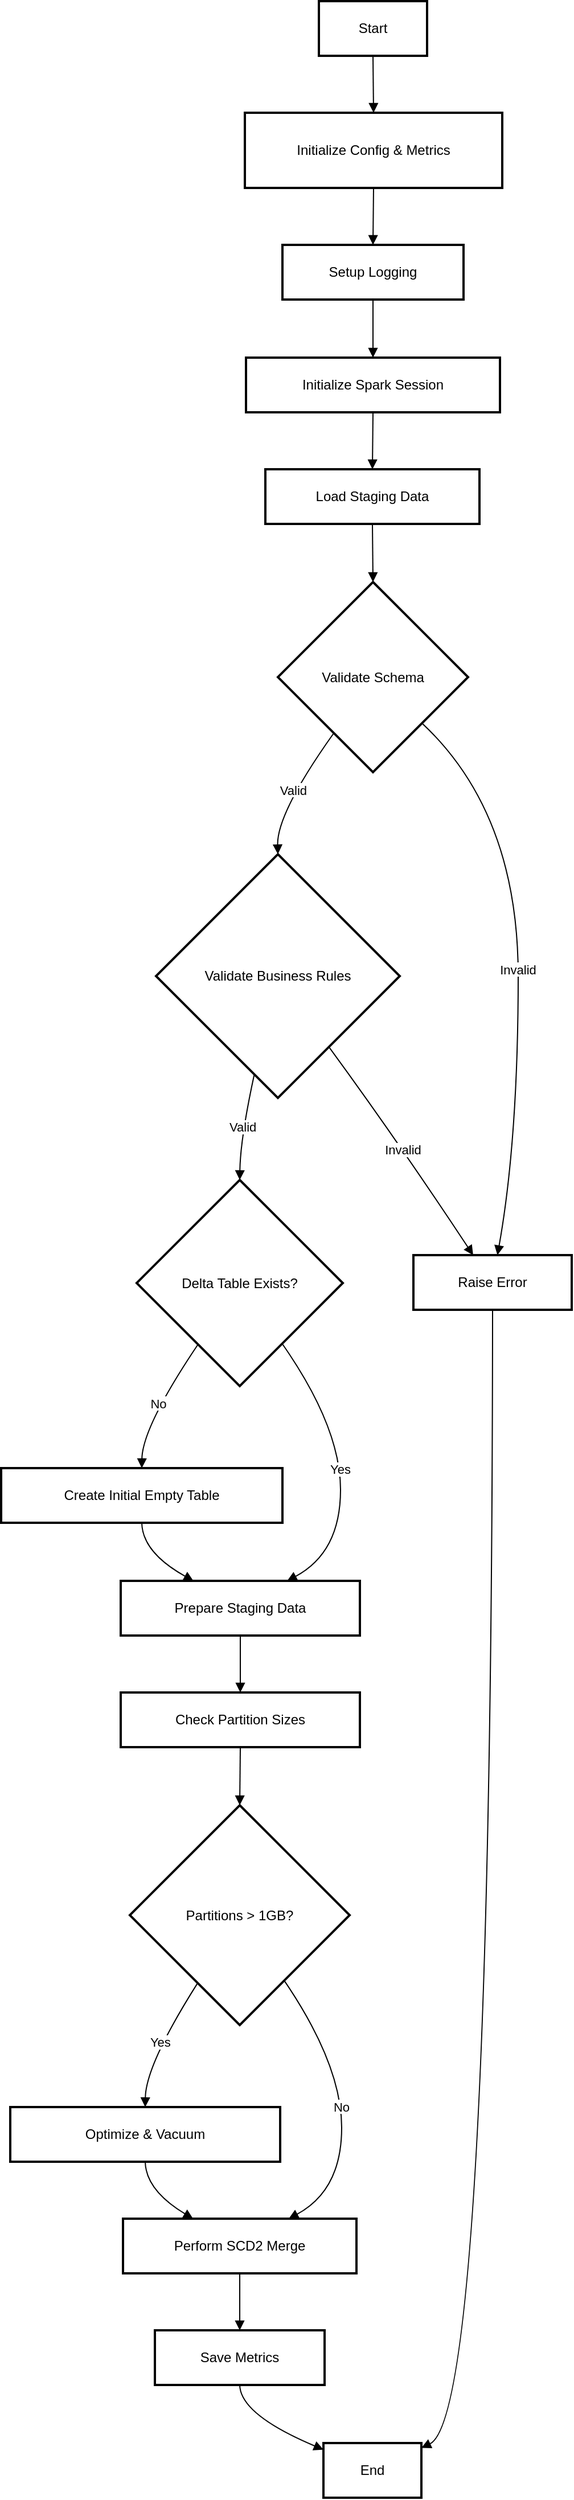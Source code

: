 <mxfile version="25.0.2">
  <diagram name="Page-1" id="Z7f27trqXRZ5ourAlEjH">
    <mxGraphModel dx="1290" dy="621" grid="1" gridSize="10" guides="1" tooltips="1" connect="1" arrows="1" fold="1" page="1" pageScale="1" pageWidth="850" pageHeight="1100" math="0" shadow="0">
      <root>
        <mxCell id="0" />
        <mxCell id="1" parent="0" />
        <mxCell id="UlrvnKV9hNvYfJdwZWGm-2" value="Start" style="whiteSpace=wrap;strokeWidth=2;" vertex="1" parent="1">
          <mxGeometry x="299" y="30" width="95" height="48" as="geometry" />
        </mxCell>
        <mxCell id="UlrvnKV9hNvYfJdwZWGm-3" value="Initialize Config &amp; Metrics" style="whiteSpace=wrap;strokeWidth=2;" vertex="1" parent="1">
          <mxGeometry x="234" y="128" width="226" height="66" as="geometry" />
        </mxCell>
        <mxCell id="UlrvnKV9hNvYfJdwZWGm-4" value="Setup Logging" style="whiteSpace=wrap;strokeWidth=2;" vertex="1" parent="1">
          <mxGeometry x="267" y="244" width="159" height="48" as="geometry" />
        </mxCell>
        <mxCell id="UlrvnKV9hNvYfJdwZWGm-5" value="Initialize Spark Session" style="whiteSpace=wrap;strokeWidth=2;" vertex="1" parent="1">
          <mxGeometry x="235" y="343" width="223" height="48" as="geometry" />
        </mxCell>
        <mxCell id="UlrvnKV9hNvYfJdwZWGm-6" value="Load Staging Data" style="whiteSpace=wrap;strokeWidth=2;" vertex="1" parent="1">
          <mxGeometry x="252" y="441" width="188" height="48" as="geometry" />
        </mxCell>
        <mxCell id="UlrvnKV9hNvYfJdwZWGm-7" value="Validate Schema" style="rhombus;strokeWidth=2;whiteSpace=wrap;" vertex="1" parent="1">
          <mxGeometry x="263" y="540" width="167" height="167" as="geometry" />
        </mxCell>
        <mxCell id="UlrvnKV9hNvYfJdwZWGm-8" value="Validate Business Rules" style="rhombus;strokeWidth=2;whiteSpace=wrap;" vertex="1" parent="1">
          <mxGeometry x="156" y="779" width="214" height="214" as="geometry" />
        </mxCell>
        <mxCell id="UlrvnKV9hNvYfJdwZWGm-9" value="Raise Error" style="whiteSpace=wrap;strokeWidth=2;" vertex="1" parent="1">
          <mxGeometry x="382" y="1131" width="139" height="48" as="geometry" />
        </mxCell>
        <mxCell id="UlrvnKV9hNvYfJdwZWGm-10" value="Delta Table Exists?" style="rhombus;strokeWidth=2;whiteSpace=wrap;" vertex="1" parent="1">
          <mxGeometry x="139" y="1065" width="181" height="181" as="geometry" />
        </mxCell>
        <mxCell id="UlrvnKV9hNvYfJdwZWGm-11" value="Create Initial Empty Table" style="whiteSpace=wrap;strokeWidth=2;" vertex="1" parent="1">
          <mxGeometry x="20" y="1318" width="247" height="48" as="geometry" />
        </mxCell>
        <mxCell id="UlrvnKV9hNvYfJdwZWGm-12" value="Prepare Staging Data" style="whiteSpace=wrap;strokeWidth=2;" vertex="1" parent="1">
          <mxGeometry x="125" y="1417" width="210" height="48" as="geometry" />
        </mxCell>
        <mxCell id="UlrvnKV9hNvYfJdwZWGm-13" value="Check Partition Sizes" style="whiteSpace=wrap;strokeWidth=2;" vertex="1" parent="1">
          <mxGeometry x="125" y="1515" width="210" height="48" as="geometry" />
        </mxCell>
        <mxCell id="UlrvnKV9hNvYfJdwZWGm-14" value="Partitions &gt; 1GB?" style="rhombus;strokeWidth=2;whiteSpace=wrap;" vertex="1" parent="1">
          <mxGeometry x="133" y="1614" width="193" height="193" as="geometry" />
        </mxCell>
        <mxCell id="UlrvnKV9hNvYfJdwZWGm-15" value="Optimize &amp; Vacuum" style="whiteSpace=wrap;strokeWidth=2;" vertex="1" parent="1">
          <mxGeometry x="28" y="1879" width="237" height="48" as="geometry" />
        </mxCell>
        <mxCell id="UlrvnKV9hNvYfJdwZWGm-16" value="Perform SCD2 Merge" style="whiteSpace=wrap;strokeWidth=2;" vertex="1" parent="1">
          <mxGeometry x="127" y="1977" width="205" height="48" as="geometry" />
        </mxCell>
        <mxCell id="UlrvnKV9hNvYfJdwZWGm-17" value="Save Metrics" style="whiteSpace=wrap;strokeWidth=2;" vertex="1" parent="1">
          <mxGeometry x="155" y="2075" width="149" height="48" as="geometry" />
        </mxCell>
        <mxCell id="UlrvnKV9hNvYfJdwZWGm-18" value="End" style="whiteSpace=wrap;strokeWidth=2;" vertex="1" parent="1">
          <mxGeometry x="303" y="2174" width="86" height="48" as="geometry" />
        </mxCell>
        <mxCell id="UlrvnKV9hNvYfJdwZWGm-19" value="" style="curved=1;startArrow=none;endArrow=block;exitX=0.5;exitY=1.01;entryX=0.5;entryY=0.01;rounded=0;" edge="1" parent="1" source="UlrvnKV9hNvYfJdwZWGm-2" target="UlrvnKV9hNvYfJdwZWGm-3">
          <mxGeometry relative="1" as="geometry">
            <Array as="points" />
          </mxGeometry>
        </mxCell>
        <mxCell id="UlrvnKV9hNvYfJdwZWGm-20" value="" style="curved=1;startArrow=none;endArrow=block;exitX=0.5;exitY=1.01;entryX=0.5;entryY=0.01;rounded=0;" edge="1" parent="1" source="UlrvnKV9hNvYfJdwZWGm-3" target="UlrvnKV9hNvYfJdwZWGm-4">
          <mxGeometry relative="1" as="geometry">
            <Array as="points" />
          </mxGeometry>
        </mxCell>
        <mxCell id="UlrvnKV9hNvYfJdwZWGm-21" value="" style="curved=1;startArrow=none;endArrow=block;exitX=0.5;exitY=1.02;entryX=0.5;entryY=0;rounded=0;" edge="1" parent="1" source="UlrvnKV9hNvYfJdwZWGm-4" target="UlrvnKV9hNvYfJdwZWGm-5">
          <mxGeometry relative="1" as="geometry">
            <Array as="points" />
          </mxGeometry>
        </mxCell>
        <mxCell id="UlrvnKV9hNvYfJdwZWGm-22" value="" style="curved=1;startArrow=none;endArrow=block;exitX=0.5;exitY=1;entryX=0.5;entryY=0;rounded=0;" edge="1" parent="1" source="UlrvnKV9hNvYfJdwZWGm-5" target="UlrvnKV9hNvYfJdwZWGm-6">
          <mxGeometry relative="1" as="geometry">
            <Array as="points" />
          </mxGeometry>
        </mxCell>
        <mxCell id="UlrvnKV9hNvYfJdwZWGm-23" value="" style="curved=1;startArrow=none;endArrow=block;exitX=0.5;exitY=1.01;entryX=0.5;entryY=0;rounded=0;" edge="1" parent="1" source="UlrvnKV9hNvYfJdwZWGm-6" target="UlrvnKV9hNvYfJdwZWGm-7">
          <mxGeometry relative="1" as="geometry">
            <Array as="points" />
          </mxGeometry>
        </mxCell>
        <mxCell id="UlrvnKV9hNvYfJdwZWGm-24" value="Valid" style="curved=1;startArrow=none;endArrow=block;exitX=0.15;exitY=1;entryX=0.5;entryY=0;rounded=0;" edge="1" parent="1" source="UlrvnKV9hNvYfJdwZWGm-7" target="UlrvnKV9hNvYfJdwZWGm-8">
          <mxGeometry relative="1" as="geometry">
            <Array as="points">
              <mxPoint x="262" y="743" />
            </Array>
          </mxGeometry>
        </mxCell>
        <mxCell id="UlrvnKV9hNvYfJdwZWGm-25" value="Invalid" style="curved=1;startArrow=none;endArrow=block;exitX=1;exitY=0.97;entryX=0.53;entryY=0.01;rounded=0;" edge="1" parent="1" source="UlrvnKV9hNvYfJdwZWGm-7" target="UlrvnKV9hNvYfJdwZWGm-9">
          <mxGeometry relative="1" as="geometry">
            <Array as="points">
              <mxPoint x="474" y="743" />
              <mxPoint x="474" y="1029" />
            </Array>
          </mxGeometry>
        </mxCell>
        <mxCell id="UlrvnKV9hNvYfJdwZWGm-26" value="Valid" style="curved=1;startArrow=none;endArrow=block;exitX=0.38;exitY=1;entryX=0.5;entryY=0;rounded=0;" edge="1" parent="1" source="UlrvnKV9hNvYfJdwZWGm-8" target="UlrvnKV9hNvYfJdwZWGm-10">
          <mxGeometry relative="1" as="geometry">
            <Array as="points">
              <mxPoint x="230" y="1029" />
            </Array>
          </mxGeometry>
        </mxCell>
        <mxCell id="UlrvnKV9hNvYfJdwZWGm-27" value="Invalid" style="curved=1;startArrow=none;endArrow=block;exitX=0.86;exitY=1;entryX=0.38;entryY=0.01;rounded=0;" edge="1" parent="1" source="UlrvnKV9hNvYfJdwZWGm-8" target="UlrvnKV9hNvYfJdwZWGm-9">
          <mxGeometry relative="1" as="geometry">
            <Array as="points">
              <mxPoint x="367" y="1029" />
            </Array>
          </mxGeometry>
        </mxCell>
        <mxCell id="UlrvnKV9hNvYfJdwZWGm-28" value="No" style="curved=1;startArrow=none;endArrow=block;exitX=0.16;exitY=1;entryX=0.5;entryY=0.01;rounded=0;" edge="1" parent="1" source="UlrvnKV9hNvYfJdwZWGm-10" target="UlrvnKV9hNvYfJdwZWGm-11">
          <mxGeometry relative="1" as="geometry">
            <Array as="points">
              <mxPoint x="144" y="1282" />
            </Array>
          </mxGeometry>
        </mxCell>
        <mxCell id="UlrvnKV9hNvYfJdwZWGm-29" value="Yes" style="curved=1;startArrow=none;endArrow=block;exitX=0.85;exitY=1;entryX=0.7;entryY=-0.01;rounded=0;" edge="1" parent="1" source="UlrvnKV9hNvYfJdwZWGm-10" target="UlrvnKV9hNvYfJdwZWGm-12">
          <mxGeometry relative="1" as="geometry">
            <Array as="points">
              <mxPoint x="318" y="1282" />
              <mxPoint x="318" y="1392" />
            </Array>
          </mxGeometry>
        </mxCell>
        <mxCell id="UlrvnKV9hNvYfJdwZWGm-30" value="" style="curved=1;startArrow=none;endArrow=block;exitX=0.5;exitY=1.02;entryX=0.3;entryY=-0.01;rounded=0;" edge="1" parent="1" source="UlrvnKV9hNvYfJdwZWGm-11" target="UlrvnKV9hNvYfJdwZWGm-12">
          <mxGeometry relative="1" as="geometry">
            <Array as="points">
              <mxPoint x="144" y="1392" />
            </Array>
          </mxGeometry>
        </mxCell>
        <mxCell id="UlrvnKV9hNvYfJdwZWGm-31" value="" style="curved=1;startArrow=none;endArrow=block;exitX=0.5;exitY=1;entryX=0.5;entryY=0;rounded=0;" edge="1" parent="1" source="UlrvnKV9hNvYfJdwZWGm-12" target="UlrvnKV9hNvYfJdwZWGm-13">
          <mxGeometry relative="1" as="geometry">
            <Array as="points" />
          </mxGeometry>
        </mxCell>
        <mxCell id="UlrvnKV9hNvYfJdwZWGm-32" value="" style="curved=1;startArrow=none;endArrow=block;exitX=0.5;exitY=1.01;entryX=0.5;entryY=0;rounded=0;" edge="1" parent="1" source="UlrvnKV9hNvYfJdwZWGm-13" target="UlrvnKV9hNvYfJdwZWGm-14">
          <mxGeometry relative="1" as="geometry">
            <Array as="points" />
          </mxGeometry>
        </mxCell>
        <mxCell id="UlrvnKV9hNvYfJdwZWGm-33" value="Yes" style="curved=1;startArrow=none;endArrow=block;exitX=0.19;exitY=1;entryX=0.5;entryY=-0.01;rounded=0;" edge="1" parent="1" source="UlrvnKV9hNvYfJdwZWGm-14" target="UlrvnKV9hNvYfJdwZWGm-15">
          <mxGeometry relative="1" as="geometry">
            <Array as="points">
              <mxPoint x="147" y="1842" />
            </Array>
          </mxGeometry>
        </mxCell>
        <mxCell id="UlrvnKV9hNvYfJdwZWGm-34" value="No" style="curved=1;startArrow=none;endArrow=block;exitX=0.84;exitY=1;entryX=0.71;entryY=0;rounded=0;" edge="1" parent="1" source="UlrvnKV9hNvYfJdwZWGm-14" target="UlrvnKV9hNvYfJdwZWGm-16">
          <mxGeometry relative="1" as="geometry">
            <Array as="points">
              <mxPoint x="319" y="1842" />
              <mxPoint x="319" y="1952" />
            </Array>
          </mxGeometry>
        </mxCell>
        <mxCell id="UlrvnKV9hNvYfJdwZWGm-35" value="" style="curved=1;startArrow=none;endArrow=block;exitX=0.5;exitY=1;entryX=0.3;entryY=0;rounded=0;" edge="1" parent="1" source="UlrvnKV9hNvYfJdwZWGm-15" target="UlrvnKV9hNvYfJdwZWGm-16">
          <mxGeometry relative="1" as="geometry">
            <Array as="points">
              <mxPoint x="147" y="1952" />
            </Array>
          </mxGeometry>
        </mxCell>
        <mxCell id="UlrvnKV9hNvYfJdwZWGm-36" value="" style="curved=1;startArrow=none;endArrow=block;exitX=0.5;exitY=1.01;entryX=0.5;entryY=0.01;rounded=0;" edge="1" parent="1" source="UlrvnKV9hNvYfJdwZWGm-16" target="UlrvnKV9hNvYfJdwZWGm-17">
          <mxGeometry relative="1" as="geometry">
            <Array as="points" />
          </mxGeometry>
        </mxCell>
        <mxCell id="UlrvnKV9hNvYfJdwZWGm-37" value="" style="curved=1;startArrow=none;endArrow=block;exitX=0.5;exitY=1.02;entryX=0;entryY=0.12;rounded=0;" edge="1" parent="1" source="UlrvnKV9hNvYfJdwZWGm-17" target="UlrvnKV9hNvYfJdwZWGm-18">
          <mxGeometry relative="1" as="geometry">
            <Array as="points">
              <mxPoint x="230" y="2149" />
            </Array>
          </mxGeometry>
        </mxCell>
        <mxCell id="UlrvnKV9hNvYfJdwZWGm-38" value="" style="curved=1;startArrow=none;endArrow=block;exitX=0.5;exitY=1.02;entryX=1.01;entryY=0.08;rounded=0;" edge="1" parent="1" source="UlrvnKV9hNvYfJdwZWGm-9" target="UlrvnKV9hNvYfJdwZWGm-18">
          <mxGeometry relative="1" as="geometry">
            <Array as="points">
              <mxPoint x="451" y="2149" />
            </Array>
          </mxGeometry>
        </mxCell>
      </root>
    </mxGraphModel>
  </diagram>
</mxfile>
